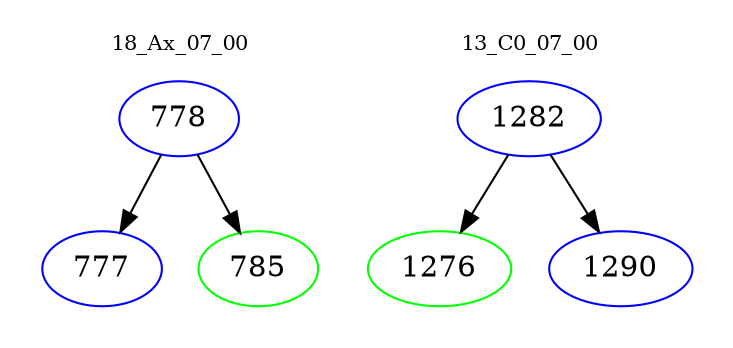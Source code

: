digraph{
subgraph cluster_0 {
color = white
label = "18_Ax_07_00";
fontsize=10;
T0_778 [label="778", color="blue"]
T0_778 -> T0_777 [color="black"]
T0_777 [label="777", color="blue"]
T0_778 -> T0_785 [color="black"]
T0_785 [label="785", color="green"]
}
subgraph cluster_1 {
color = white
label = "13_C0_07_00";
fontsize=10;
T1_1282 [label="1282", color="blue"]
T1_1282 -> T1_1276 [color="black"]
T1_1276 [label="1276", color="green"]
T1_1282 -> T1_1290 [color="black"]
T1_1290 [label="1290", color="blue"]
}
}
